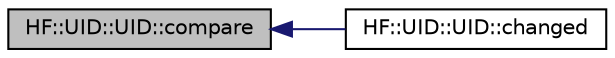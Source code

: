 digraph "HF::UID::UID::compare"
{
  edge [fontname="Helvetica",fontsize="10",labelfontname="Helvetica",labelfontsize="10"];
  node [fontname="Helvetica",fontsize="10",shape=record];
  rankdir="LR";
  Node15 [label="HF::UID::UID::compare",height=0.2,width=0.4,color="black", fillcolor="grey75", style="filled", fontcolor="black"];
  Node15 -> Node16 [dir="back",color="midnightblue",fontsize="10",style="solid",fontname="Helvetica"];
  Node16 [label="HF::UID::UID::changed",height=0.2,width=0.4,color="black", fillcolor="white", style="filled",URL="$classHF_1_1UID_1_1UID.html#a9846230abd67dde01beb41705fa4491d",tooltip="This method is used to get the percentage of change that the attribute has in relation to the value p..."];
}

